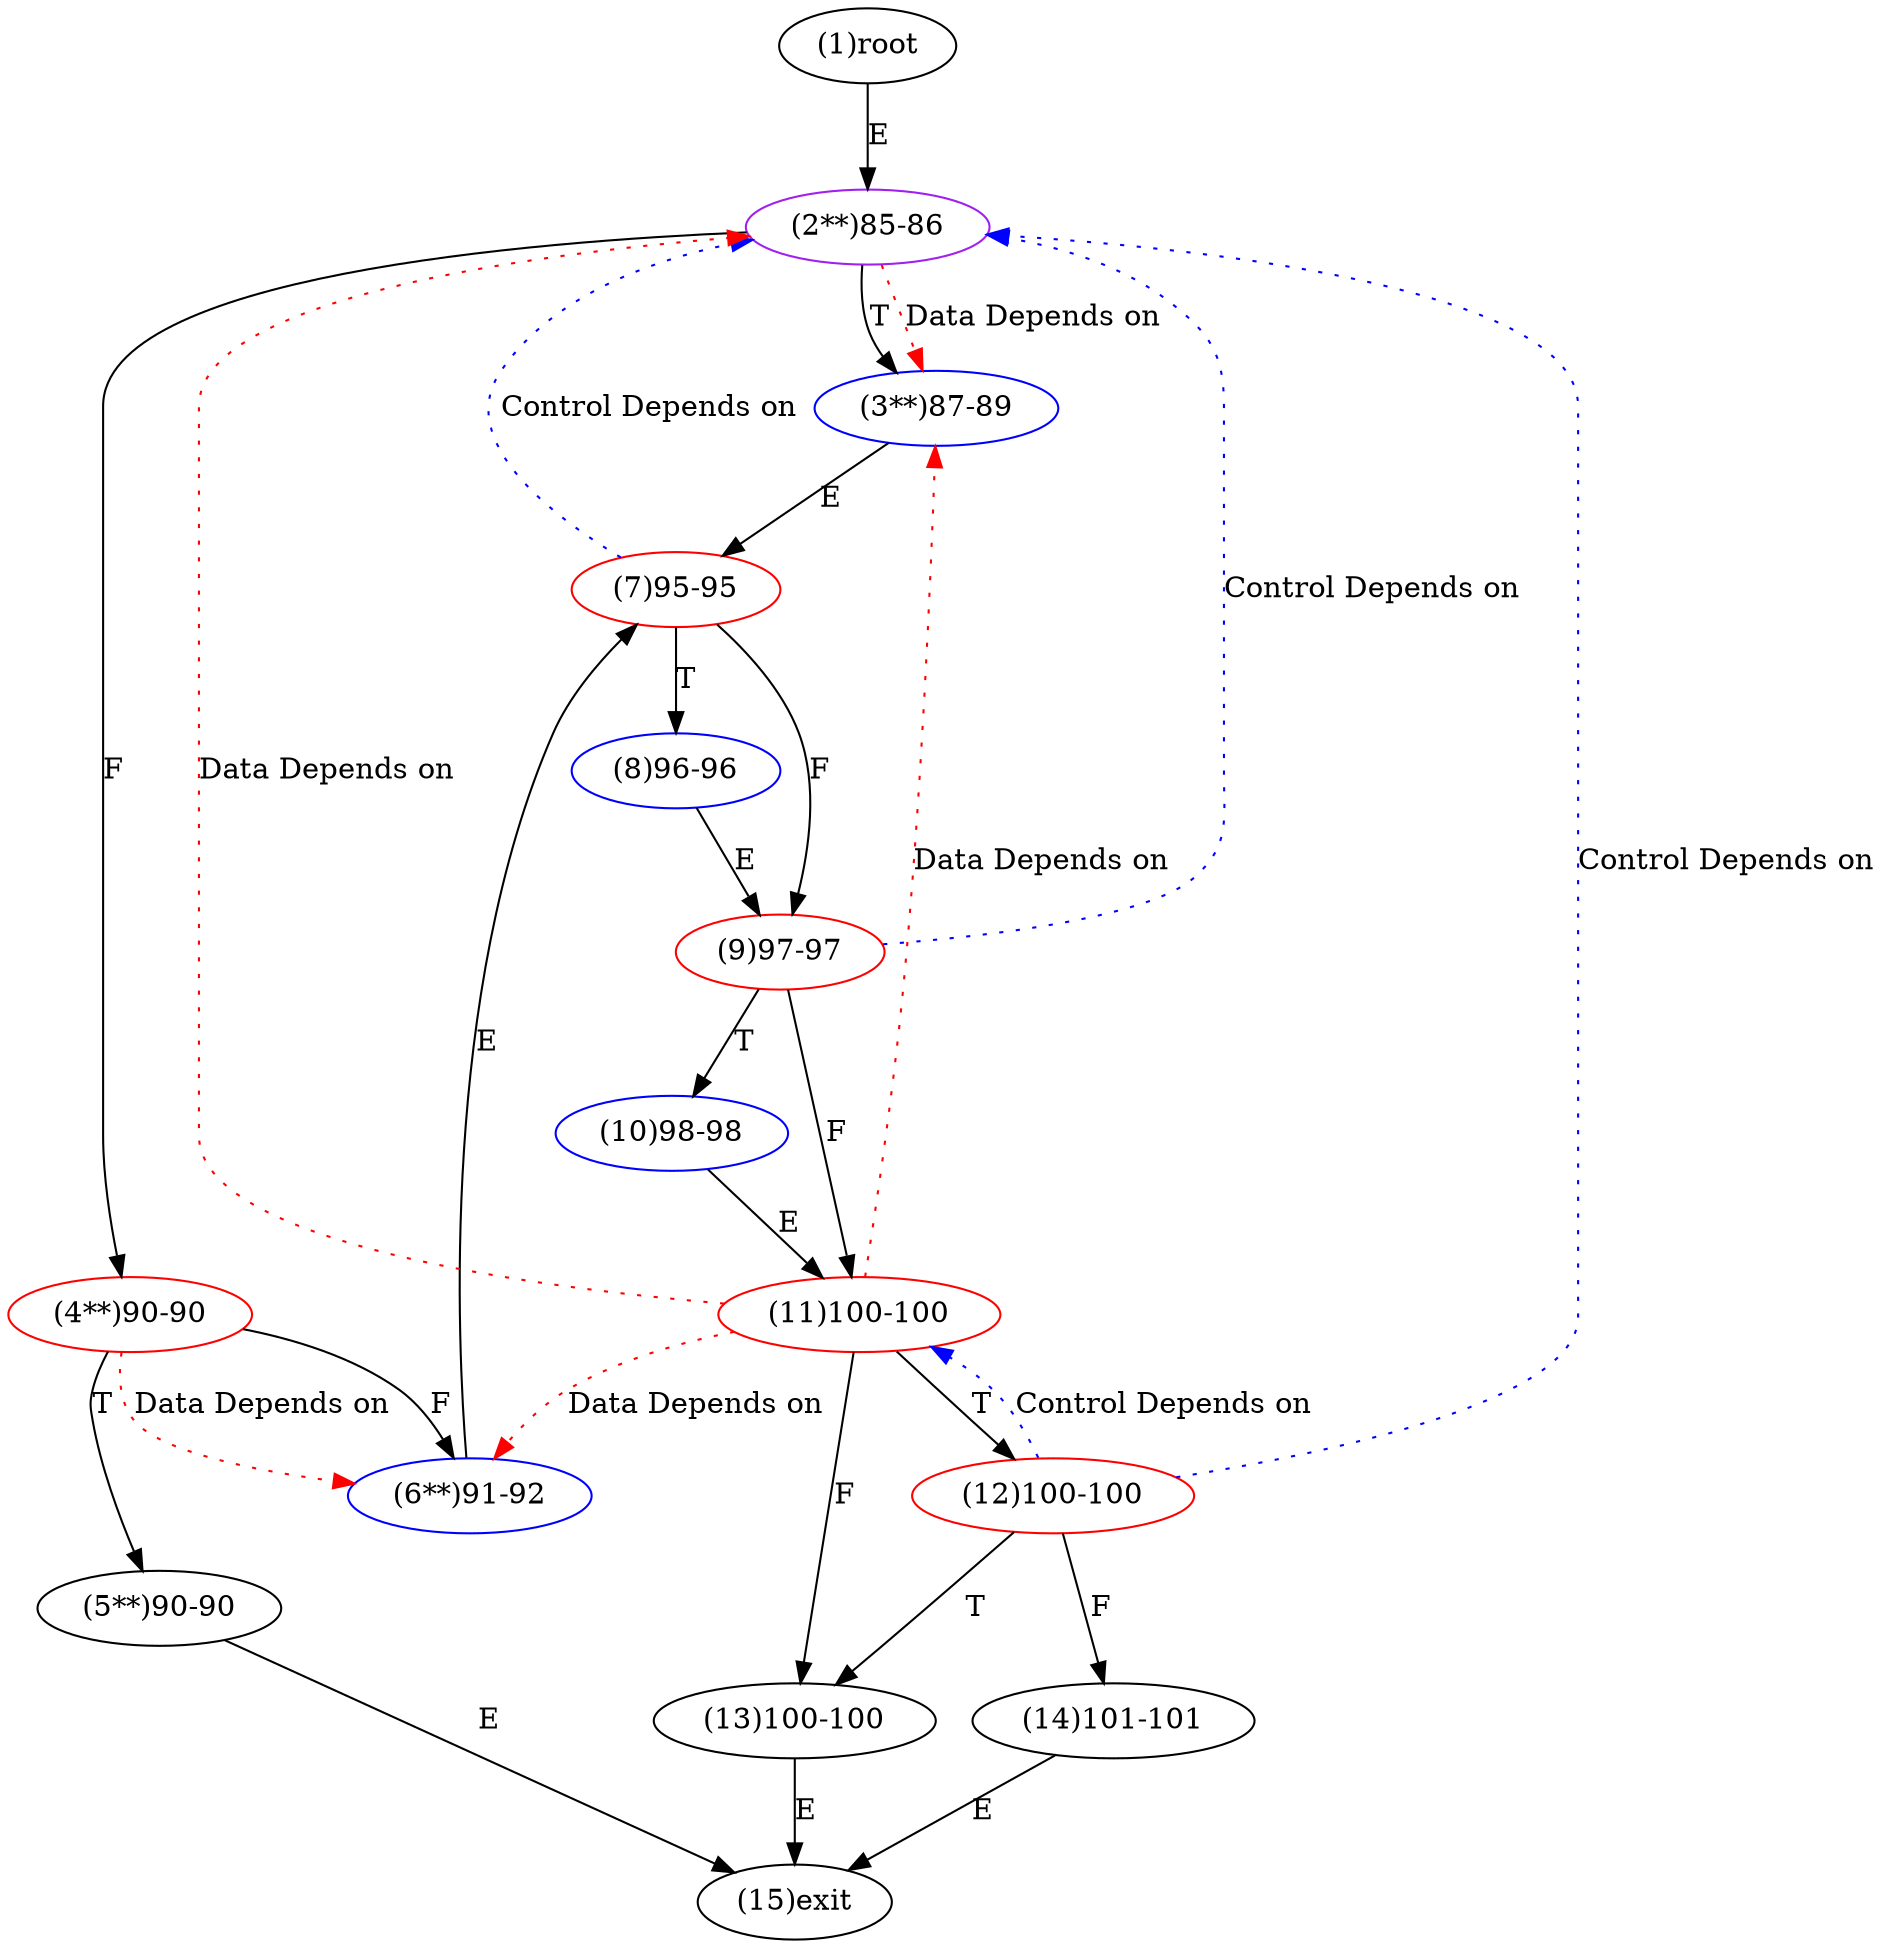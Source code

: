 digraph "" { 
1[ label="(1)root"];
2[ label="(2**)85-86",color=purple];
3[ label="(3**)87-89",color=blue];
4[ label="(4**)90-90",color=red];
5[ label="(5**)90-90"];
6[ label="(6**)91-92",color=blue];
7[ label="(7)95-95",color=red];
8[ label="(8)96-96",color=blue];
9[ label="(9)97-97",color=red];
10[ label="(10)98-98",color=blue];
11[ label="(11)100-100",color=red];
12[ label="(12)100-100",color=red];
13[ label="(13)100-100"];
14[ label="(14)101-101"];
15[ label="(15)exit"];
1->2[ label="E"];
2->4[ label="F"];
2->3[ label="T"];
3->7[ label="E"];
4->6[ label="F"];
4->5[ label="T"];
5->15[ label="E"];
6->7[ label="E"];
7->9[ label="F"];
7->8[ label="T"];
8->9[ label="E"];
9->11[ label="F"];
9->10[ label="T"];
10->11[ label="E"];
11->13[ label="F"];
11->12[ label="T"];
12->14[ label="F"];
12->13[ label="T"];
13->15[ label="E"];
14->15[ label="E"];
2->3[ color="red" label="Data Depends on" style = dotted ];
4->6[ color="red" label="Data Depends on" style = dotted ];
7->2[ color="blue" label="Control Depends on" style = dotted ];
9->2[ color="blue" label="Control Depends on" style = dotted ];
11->3[ color="red" label="Data Depends on" style = dotted ];
11->2[ color="red" label="Data Depends on" style = dotted ];
11->6[ color="red" label="Data Depends on" style = dotted ];
12->11[ color="blue" label="Control Depends on" style = dotted ];
12->2[ color="blue" label="Control Depends on" style = dotted ];
}